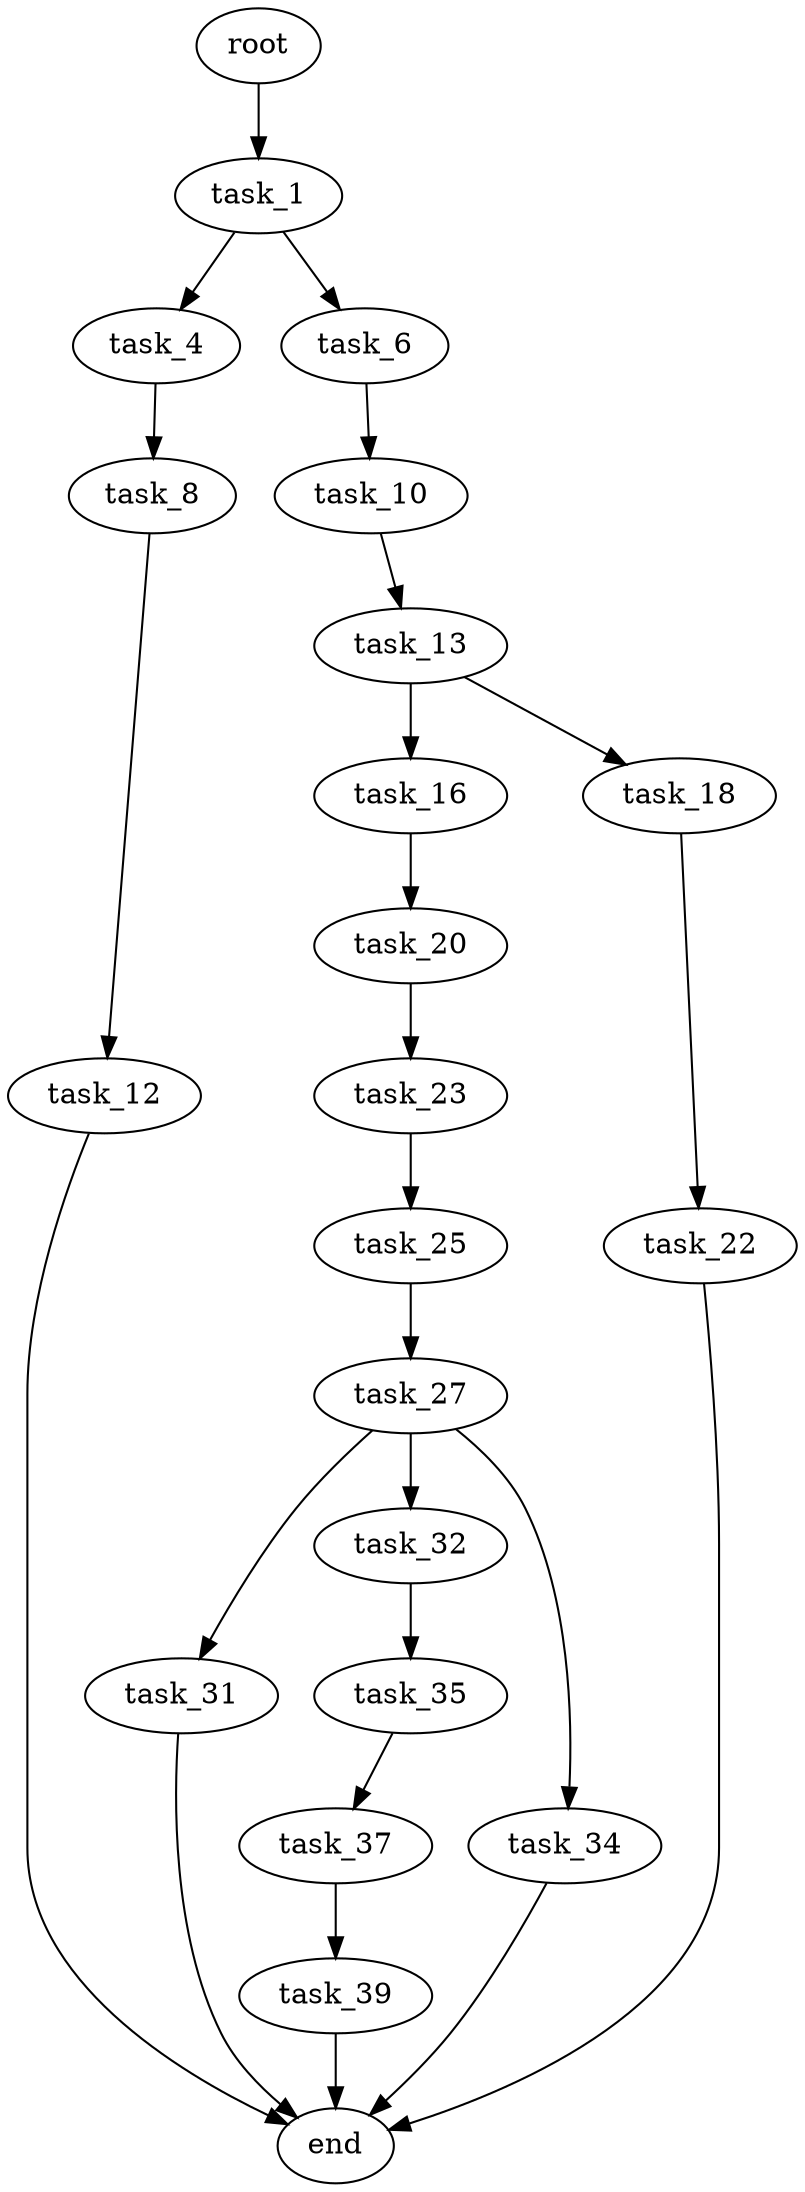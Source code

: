 digraph G {
  root [size="0.000000"];
  task_1 [size="7114710845.000000"];
  task_4 [size="231928233984.000000"];
  task_6 [size="12130929797.000000"];
  task_8 [size="18509788700.000000"];
  task_10 [size="1073741824000.000000"];
  task_12 [size="12617070666.000000"];
  task_13 [size="150075761989.000000"];
  end [size="0.000000"];
  task_16 [size="1331923983.000000"];
  task_18 [size="231928233984.000000"];
  task_20 [size="22612407279.000000"];
  task_22 [size="175348275883.000000"];
  task_23 [size="549755813888.000000"];
  task_25 [size="3961783252.000000"];
  task_27 [size="353965534936.000000"];
  task_31 [size="1073741824000.000000"];
  task_32 [size="744235933.000000"];
  task_34 [size="368293445632.000000"];
  task_35 [size="782757789696.000000"];
  task_37 [size="549755813888.000000"];
  task_39 [size="34279904070.000000"];

  root -> task_1 [size="1.000000"];
  task_1 -> task_4 [size="209715200.000000"];
  task_1 -> task_6 [size="209715200.000000"];
  task_4 -> task_8 [size="301989888.000000"];
  task_6 -> task_10 [size="33554432.000000"];
  task_8 -> task_12 [size="536870912.000000"];
  task_10 -> task_13 [size="838860800.000000"];
  task_12 -> end [size="1.000000"];
  task_13 -> task_16 [size="209715200.000000"];
  task_13 -> task_18 [size="209715200.000000"];
  task_16 -> task_20 [size="33554432.000000"];
  task_18 -> task_22 [size="301989888.000000"];
  task_20 -> task_23 [size="679477248.000000"];
  task_22 -> end [size="1.000000"];
  task_23 -> task_25 [size="536870912.000000"];
  task_25 -> task_27 [size="75497472.000000"];
  task_27 -> task_31 [size="536870912.000000"];
  task_27 -> task_32 [size="536870912.000000"];
  task_27 -> task_34 [size="536870912.000000"];
  task_31 -> end [size="1.000000"];
  task_32 -> task_35 [size="33554432.000000"];
  task_34 -> end [size="1.000000"];
  task_35 -> task_37 [size="679477248.000000"];
  task_37 -> task_39 [size="536870912.000000"];
  task_39 -> end [size="1.000000"];
}
